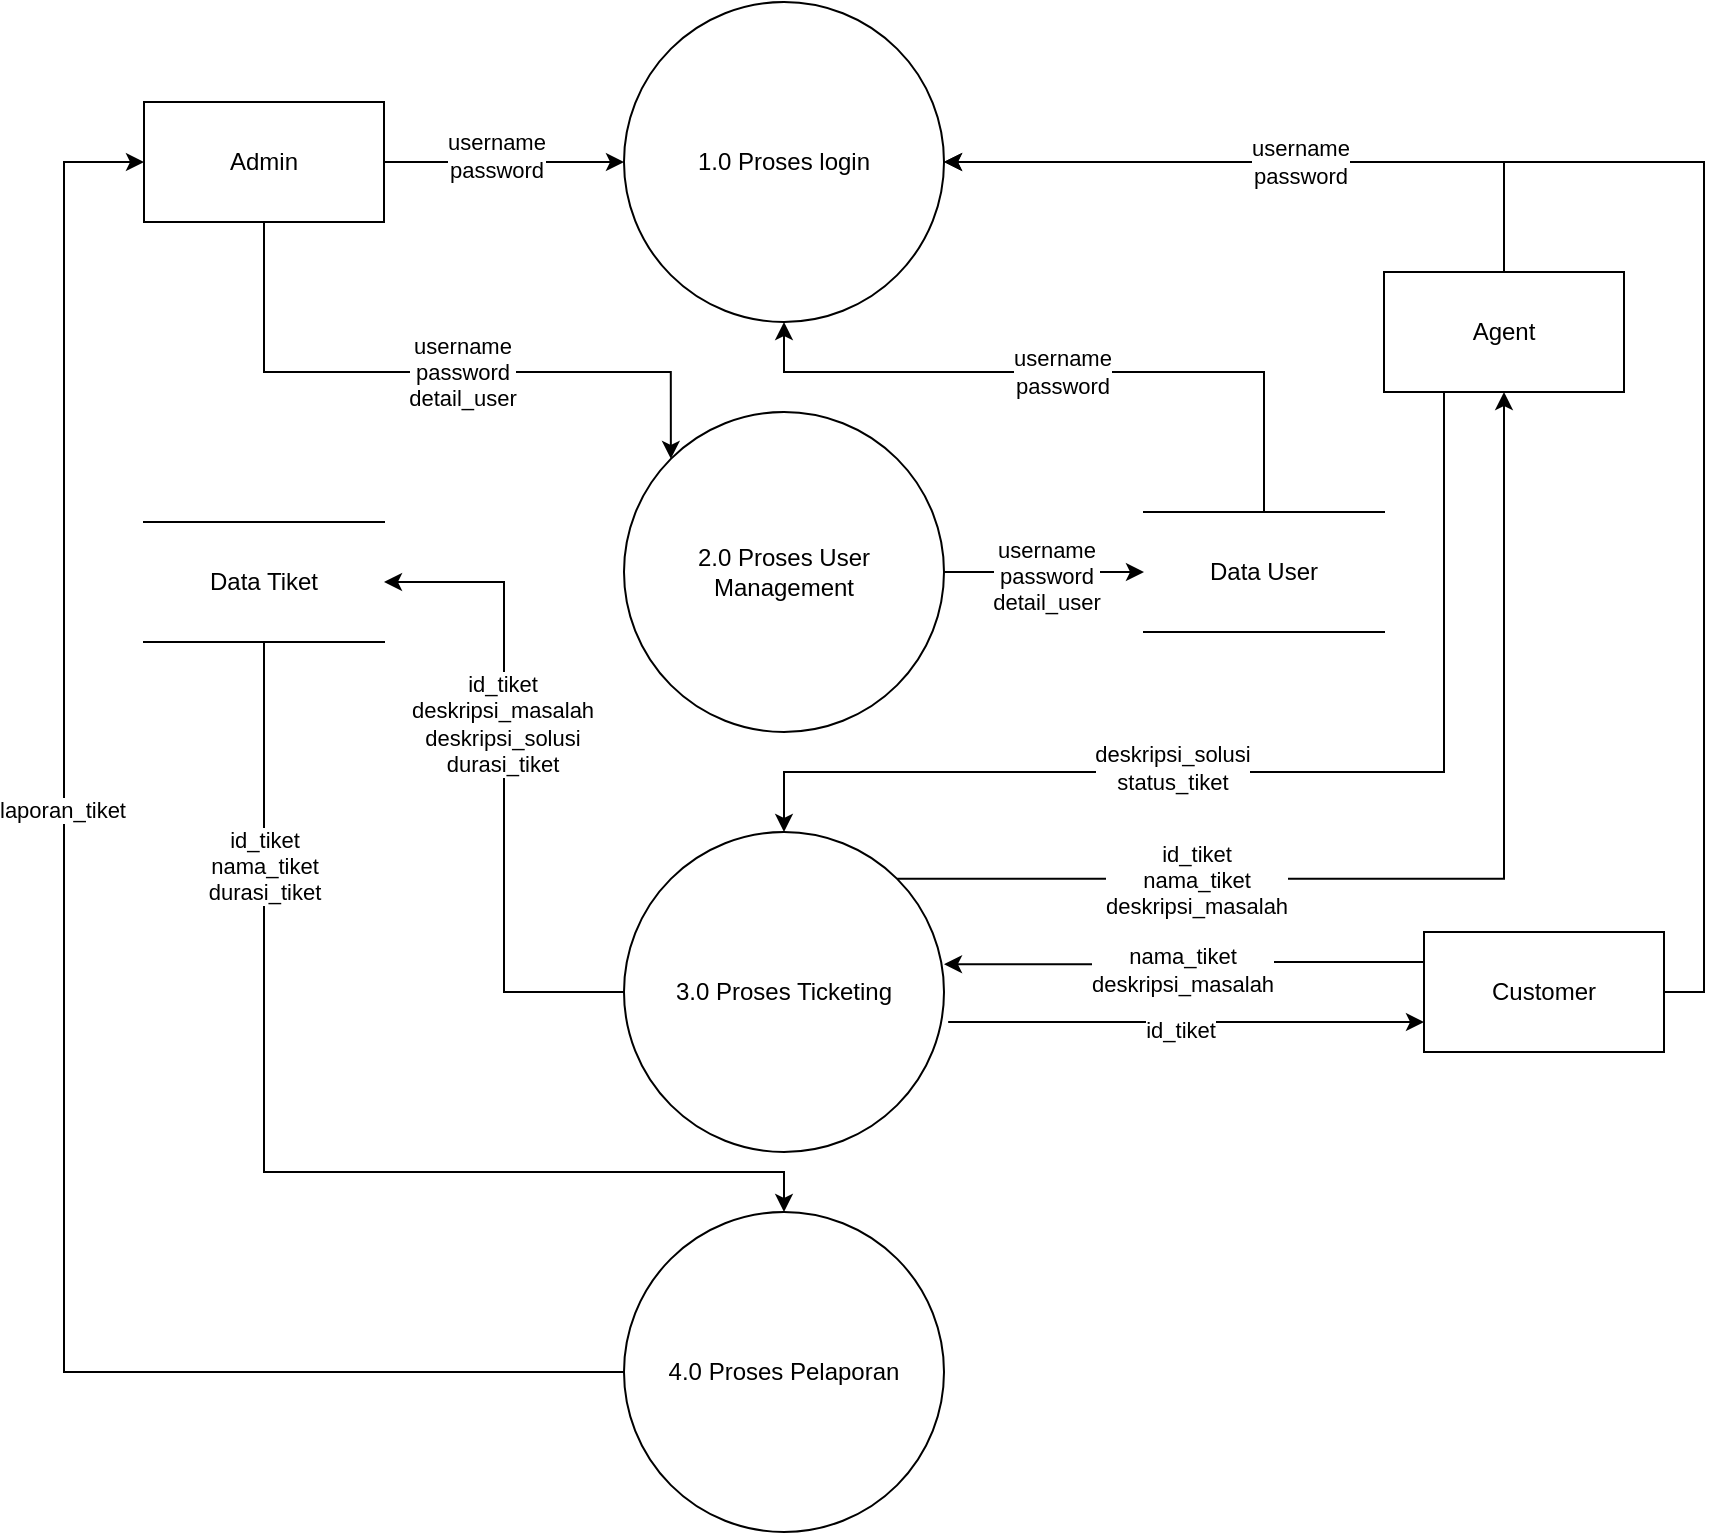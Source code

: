<mxfile version="21.6.6" type="github">
  <diagram name="Page-1" id="0YCbhX_S92xvmTo_ts1A">
    <mxGraphModel dx="1434" dy="774" grid="1" gridSize="10" guides="1" tooltips="1" connect="1" arrows="1" fold="1" page="1" pageScale="1" pageWidth="1100" pageHeight="850" math="0" shadow="0">
      <root>
        <mxCell id="0" />
        <mxCell id="1" parent="0" />
        <mxCell id="4e2xofCWQZZ0qBrgJeqL-17" value="1.0 Proses login" style="ellipse;whiteSpace=wrap;html=1;aspect=fixed;" vertex="1" parent="1">
          <mxGeometry x="410" y="135" width="160" height="160" as="geometry" />
        </mxCell>
        <mxCell id="4e2xofCWQZZ0qBrgJeqL-32" style="edgeStyle=orthogonalEdgeStyle;rounded=0;orthogonalLoop=1;jettySize=auto;html=1;exitX=0.5;exitY=0;exitDx=0;exitDy=0;entryX=1;entryY=0.5;entryDx=0;entryDy=0;" edge="1" parent="1" source="4e2xofCWQZZ0qBrgJeqL-18" target="4e2xofCWQZZ0qBrgJeqL-17">
          <mxGeometry relative="1" as="geometry" />
        </mxCell>
        <mxCell id="4e2xofCWQZZ0qBrgJeqL-42" style="edgeStyle=orthogonalEdgeStyle;rounded=0;orthogonalLoop=1;jettySize=auto;html=1;exitX=0.25;exitY=1;exitDx=0;exitDy=0;entryX=0.5;entryY=0;entryDx=0;entryDy=0;" edge="1" parent="1" source="4e2xofCWQZZ0qBrgJeqL-18" target="4e2xofCWQZZ0qBrgJeqL-34">
          <mxGeometry relative="1" as="geometry">
            <Array as="points">
              <mxPoint x="820" y="520" />
              <mxPoint x="490" y="520" />
            </Array>
          </mxGeometry>
        </mxCell>
        <mxCell id="4e2xofCWQZZ0qBrgJeqL-48" value="&lt;div&gt;deskripsi_solusi&lt;/div&gt;&lt;div&gt;status_tiket&lt;br&gt;&lt;/div&gt;" style="edgeLabel;html=1;align=center;verticalAlign=middle;resizable=0;points=[];" vertex="1" connectable="0" parent="4e2xofCWQZZ0qBrgJeqL-42">
          <mxGeometry x="0.185" y="-2" relative="1" as="geometry">
            <mxPoint as="offset" />
          </mxGeometry>
        </mxCell>
        <mxCell id="4e2xofCWQZZ0qBrgJeqL-18" value="Agent" style="rounded=0;whiteSpace=wrap;html=1;" vertex="1" parent="1">
          <mxGeometry x="790" y="270" width="120" height="60" as="geometry" />
        </mxCell>
        <mxCell id="4e2xofCWQZZ0qBrgJeqL-21" style="edgeStyle=orthogonalEdgeStyle;rounded=0;orthogonalLoop=1;jettySize=auto;html=1;exitX=1;exitY=0.5;exitDx=0;exitDy=0;entryX=0;entryY=0.5;entryDx=0;entryDy=0;" edge="1" parent="1" source="4e2xofCWQZZ0qBrgJeqL-19" target="4e2xofCWQZZ0qBrgJeqL-17">
          <mxGeometry relative="1" as="geometry" />
        </mxCell>
        <mxCell id="4e2xofCWQZZ0qBrgJeqL-22" value="&lt;div&gt;username&lt;/div&gt;&lt;div&gt;password&lt;br&gt;&lt;/div&gt;" style="edgeLabel;html=1;align=center;verticalAlign=middle;resizable=0;points=[];" vertex="1" connectable="0" parent="4e2xofCWQZZ0qBrgJeqL-21">
          <mxGeometry x="-0.067" y="3" relative="1" as="geometry">
            <mxPoint as="offset" />
          </mxGeometry>
        </mxCell>
        <mxCell id="4e2xofCWQZZ0qBrgJeqL-25" style="edgeStyle=orthogonalEdgeStyle;rounded=0;orthogonalLoop=1;jettySize=auto;html=1;exitX=0.5;exitY=1;exitDx=0;exitDy=0;entryX=0;entryY=0;entryDx=0;entryDy=0;" edge="1" parent="1" source="4e2xofCWQZZ0qBrgJeqL-19" target="4e2xofCWQZZ0qBrgJeqL-24">
          <mxGeometry relative="1" as="geometry">
            <Array as="points">
              <mxPoint x="230" y="320" />
              <mxPoint x="433" y="320" />
            </Array>
          </mxGeometry>
        </mxCell>
        <mxCell id="4e2xofCWQZZ0qBrgJeqL-27" value="&lt;div&gt;username&lt;/div&gt;&lt;div&gt;password&lt;br&gt;&lt;/div&gt;&lt;div&gt;detail_user&lt;/div&gt;" style="edgeLabel;html=1;align=center;verticalAlign=middle;resizable=0;points=[];" vertex="1" connectable="0" parent="4e2xofCWQZZ0qBrgJeqL-25">
          <mxGeometry x="0.081" relative="1" as="geometry">
            <mxPoint as="offset" />
          </mxGeometry>
        </mxCell>
        <mxCell id="4e2xofCWQZZ0qBrgJeqL-19" value="Admin" style="rounded=0;whiteSpace=wrap;html=1;" vertex="1" parent="1">
          <mxGeometry x="170" y="185" width="120" height="60" as="geometry" />
        </mxCell>
        <mxCell id="4e2xofCWQZZ0qBrgJeqL-37" style="edgeStyle=orthogonalEdgeStyle;rounded=0;orthogonalLoop=1;jettySize=auto;html=1;exitX=1;exitY=0.5;exitDx=0;exitDy=0;entryX=1;entryY=0.5;entryDx=0;entryDy=0;" edge="1" parent="1" source="4e2xofCWQZZ0qBrgJeqL-20" target="4e2xofCWQZZ0qBrgJeqL-17">
          <mxGeometry relative="1" as="geometry" />
        </mxCell>
        <mxCell id="4e2xofCWQZZ0qBrgJeqL-38" value="&lt;div&gt;username&lt;/div&gt;&lt;div&gt;password&lt;br&gt;&lt;/div&gt;" style="edgeLabel;html=1;align=center;verticalAlign=middle;resizable=0;points=[];" vertex="1" connectable="0" parent="4e2xofCWQZZ0qBrgJeqL-37">
          <mxGeometry x="0.563" relative="1" as="geometry">
            <mxPoint as="offset" />
          </mxGeometry>
        </mxCell>
        <mxCell id="4e2xofCWQZZ0qBrgJeqL-41" style="edgeStyle=orthogonalEdgeStyle;rounded=0;orthogonalLoop=1;jettySize=auto;html=1;exitX=0;exitY=0.25;exitDx=0;exitDy=0;entryX=1;entryY=0.413;entryDx=0;entryDy=0;entryPerimeter=0;" edge="1" parent="1" source="4e2xofCWQZZ0qBrgJeqL-20" target="4e2xofCWQZZ0qBrgJeqL-34">
          <mxGeometry relative="1" as="geometry" />
        </mxCell>
        <mxCell id="4e2xofCWQZZ0qBrgJeqL-45" value="&lt;div&gt;nama_tiket&lt;br&gt;&lt;/div&gt;&lt;div&gt;deskripsi_masalah&lt;/div&gt;" style="edgeLabel;html=1;align=center;verticalAlign=middle;resizable=0;points=[];" vertex="1" connectable="0" parent="4e2xofCWQZZ0qBrgJeqL-41">
          <mxGeometry x="0.017" y="3" relative="1" as="geometry">
            <mxPoint as="offset" />
          </mxGeometry>
        </mxCell>
        <mxCell id="4e2xofCWQZZ0qBrgJeqL-20" value="Customer" style="rounded=0;whiteSpace=wrap;html=1;" vertex="1" parent="1">
          <mxGeometry x="810" y="600" width="120" height="60" as="geometry" />
        </mxCell>
        <mxCell id="4e2xofCWQZZ0qBrgJeqL-29" style="edgeStyle=orthogonalEdgeStyle;rounded=0;orthogonalLoop=1;jettySize=auto;html=1;exitX=0.5;exitY=0;exitDx=0;exitDy=0;entryX=0.5;entryY=1;entryDx=0;entryDy=0;" edge="1" parent="1" source="4e2xofCWQZZ0qBrgJeqL-23" target="4e2xofCWQZZ0qBrgJeqL-17">
          <mxGeometry relative="1" as="geometry">
            <Array as="points">
              <mxPoint x="730" y="320" />
              <mxPoint x="490" y="320" />
            </Array>
          </mxGeometry>
        </mxCell>
        <mxCell id="4e2xofCWQZZ0qBrgJeqL-31" value="&lt;div&gt;username&lt;/div&gt;&lt;div&gt;password&lt;br&gt;&lt;/div&gt;" style="edgeLabel;html=1;align=center;verticalAlign=middle;resizable=0;points=[];" vertex="1" connectable="0" parent="4e2xofCWQZZ0qBrgJeqL-29">
          <mxGeometry x="0.021" relative="1" as="geometry">
            <mxPoint as="offset" />
          </mxGeometry>
        </mxCell>
        <mxCell id="4e2xofCWQZZ0qBrgJeqL-23" value="Data User" style="shape=partialRectangle;whiteSpace=wrap;html=1;left=0;right=0;fillColor=none;" vertex="1" parent="1">
          <mxGeometry x="670" y="390" width="120" height="60" as="geometry" />
        </mxCell>
        <mxCell id="4e2xofCWQZZ0qBrgJeqL-28" style="edgeStyle=orthogonalEdgeStyle;rounded=0;orthogonalLoop=1;jettySize=auto;html=1;exitX=1;exitY=0.5;exitDx=0;exitDy=0;entryX=0;entryY=0.5;entryDx=0;entryDy=0;" edge="1" parent="1" source="4e2xofCWQZZ0qBrgJeqL-24" target="4e2xofCWQZZ0qBrgJeqL-23">
          <mxGeometry relative="1" as="geometry" />
        </mxCell>
        <mxCell id="4e2xofCWQZZ0qBrgJeqL-30" value="&lt;div&gt;username&lt;/div&gt;&lt;div&gt;password&lt;br&gt;&lt;/div&gt;&lt;div&gt;detail_user&lt;/div&gt;" style="edgeLabel;html=1;align=center;verticalAlign=middle;resizable=0;points=[];" vertex="1" connectable="0" parent="4e2xofCWQZZ0qBrgJeqL-28">
          <mxGeometry x="0.02" y="-2" relative="1" as="geometry">
            <mxPoint as="offset" />
          </mxGeometry>
        </mxCell>
        <mxCell id="4e2xofCWQZZ0qBrgJeqL-24" value="2.0 Proses User Management" style="ellipse;whiteSpace=wrap;html=1;aspect=fixed;" vertex="1" parent="1">
          <mxGeometry x="410" y="340" width="160" height="160" as="geometry" />
        </mxCell>
        <mxCell id="4e2xofCWQZZ0qBrgJeqL-40" style="edgeStyle=orthogonalEdgeStyle;rounded=0;orthogonalLoop=1;jettySize=auto;html=1;exitX=0;exitY=0.5;exitDx=0;exitDy=0;entryX=1;entryY=0.5;entryDx=0;entryDy=0;" edge="1" parent="1" source="4e2xofCWQZZ0qBrgJeqL-34" target="4e2xofCWQZZ0qBrgJeqL-39">
          <mxGeometry relative="1" as="geometry" />
        </mxCell>
        <mxCell id="4e2xofCWQZZ0qBrgJeqL-50" value="&lt;div&gt;id_tiket&lt;/div&gt;&lt;div&gt;deskripsi_masalah&lt;/div&gt;&lt;div&gt;deskripsi_solusi&lt;/div&gt;&lt;div&gt;durasi_tiket&lt;br&gt;&lt;/div&gt;" style="edgeLabel;html=1;align=center;verticalAlign=middle;resizable=0;points=[];" vertex="1" connectable="0" parent="4e2xofCWQZZ0qBrgJeqL-40">
          <mxGeometry x="0.194" y="1" relative="1" as="geometry">
            <mxPoint as="offset" />
          </mxGeometry>
        </mxCell>
        <mxCell id="4e2xofCWQZZ0qBrgJeqL-44" style="edgeStyle=orthogonalEdgeStyle;rounded=0;orthogonalLoop=1;jettySize=auto;html=1;exitX=1;exitY=0;exitDx=0;exitDy=0;entryX=0.5;entryY=1;entryDx=0;entryDy=0;" edge="1" parent="1" source="4e2xofCWQZZ0qBrgJeqL-34" target="4e2xofCWQZZ0qBrgJeqL-18">
          <mxGeometry relative="1" as="geometry" />
        </mxCell>
        <mxCell id="4e2xofCWQZZ0qBrgJeqL-49" value="&lt;div&gt;id_tiket&lt;/div&gt;&lt;div&gt;nama_tiket&lt;/div&gt;&lt;div&gt;deskripsi_masalah&lt;br&gt;&lt;/div&gt;" style="edgeLabel;html=1;align=center;verticalAlign=middle;resizable=0;points=[];" vertex="1" connectable="0" parent="4e2xofCWQZZ0qBrgJeqL-44">
          <mxGeometry x="-0.454" relative="1" as="geometry">
            <mxPoint as="offset" />
          </mxGeometry>
        </mxCell>
        <mxCell id="4e2xofCWQZZ0qBrgJeqL-46" style="edgeStyle=orthogonalEdgeStyle;rounded=0;orthogonalLoop=1;jettySize=auto;html=1;exitX=1.013;exitY=0.594;exitDx=0;exitDy=0;entryX=0;entryY=0.75;entryDx=0;entryDy=0;exitPerimeter=0;" edge="1" parent="1" source="4e2xofCWQZZ0qBrgJeqL-34" target="4e2xofCWQZZ0qBrgJeqL-20">
          <mxGeometry relative="1" as="geometry" />
        </mxCell>
        <mxCell id="4e2xofCWQZZ0qBrgJeqL-47" value="id_tiket" style="edgeLabel;html=1;align=center;verticalAlign=middle;resizable=0;points=[];" vertex="1" connectable="0" parent="4e2xofCWQZZ0qBrgJeqL-46">
          <mxGeometry x="-0.026" y="-4" relative="1" as="geometry">
            <mxPoint as="offset" />
          </mxGeometry>
        </mxCell>
        <mxCell id="4e2xofCWQZZ0qBrgJeqL-34" value="3.0 Proses Ticketing" style="ellipse;whiteSpace=wrap;html=1;aspect=fixed;" vertex="1" parent="1">
          <mxGeometry x="410" y="550" width="160" height="160" as="geometry" />
        </mxCell>
        <mxCell id="4e2xofCWQZZ0qBrgJeqL-53" style="edgeStyle=orthogonalEdgeStyle;rounded=0;orthogonalLoop=1;jettySize=auto;html=1;exitX=0.5;exitY=1;exitDx=0;exitDy=0;entryX=0.5;entryY=0;entryDx=0;entryDy=0;" edge="1" parent="1" source="4e2xofCWQZZ0qBrgJeqL-39" target="4e2xofCWQZZ0qBrgJeqL-51">
          <mxGeometry relative="1" as="geometry">
            <Array as="points">
              <mxPoint x="230" y="720" />
              <mxPoint x="490" y="720" />
            </Array>
          </mxGeometry>
        </mxCell>
        <mxCell id="4e2xofCWQZZ0qBrgJeqL-54" value="&lt;div&gt;id_tiket&lt;/div&gt;&lt;div&gt;nama_tiket&lt;/div&gt;&lt;div&gt;durasi_tiket&lt;br&gt;&lt;/div&gt;" style="edgeLabel;html=1;align=center;verticalAlign=middle;resizable=0;points=[];" vertex="1" connectable="0" parent="4e2xofCWQZZ0qBrgJeqL-53">
          <mxGeometry x="-0.589" relative="1" as="geometry">
            <mxPoint as="offset" />
          </mxGeometry>
        </mxCell>
        <mxCell id="4e2xofCWQZZ0qBrgJeqL-39" value="Data Tiket" style="shape=partialRectangle;whiteSpace=wrap;html=1;left=0;right=0;fillColor=none;" vertex="1" parent="1">
          <mxGeometry x="170" y="395" width="120" height="60" as="geometry" />
        </mxCell>
        <mxCell id="4e2xofCWQZZ0qBrgJeqL-52" style="edgeStyle=orthogonalEdgeStyle;rounded=0;orthogonalLoop=1;jettySize=auto;html=1;exitX=0;exitY=0.5;exitDx=0;exitDy=0;entryX=0;entryY=0.5;entryDx=0;entryDy=0;" edge="1" parent="1" source="4e2xofCWQZZ0qBrgJeqL-51" target="4e2xofCWQZZ0qBrgJeqL-19">
          <mxGeometry relative="1" as="geometry">
            <Array as="points">
              <mxPoint x="130" y="820" />
              <mxPoint x="130" y="215" />
            </Array>
          </mxGeometry>
        </mxCell>
        <mxCell id="4e2xofCWQZZ0qBrgJeqL-56" value="laporan_tiket" style="edgeLabel;html=1;align=center;verticalAlign=middle;resizable=0;points=[];" vertex="1" connectable="0" parent="4e2xofCWQZZ0qBrgJeqL-52">
          <mxGeometry x="0.213" y="1" relative="1" as="geometry">
            <mxPoint as="offset" />
          </mxGeometry>
        </mxCell>
        <mxCell id="4e2xofCWQZZ0qBrgJeqL-51" value="4.0 Proses Pelaporan" style="ellipse;whiteSpace=wrap;html=1;aspect=fixed;" vertex="1" parent="1">
          <mxGeometry x="410" y="740" width="160" height="160" as="geometry" />
        </mxCell>
      </root>
    </mxGraphModel>
  </diagram>
</mxfile>
